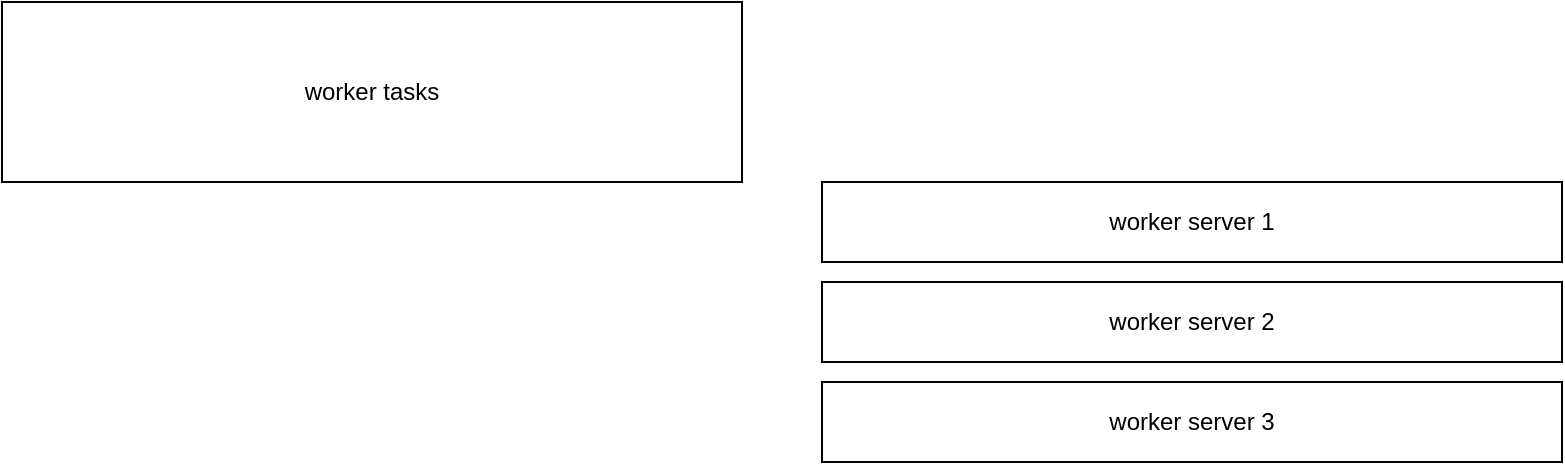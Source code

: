 <mxfile>
    <diagram id="tHThHePHGIlE4SITZzfG" name="Page-1">
        <mxGraphModel dx="1043" dy="437" grid="1" gridSize="10" guides="1" tooltips="1" connect="1" arrows="1" fold="1" page="1" pageScale="1" pageWidth="827" pageHeight="1169" math="0" shadow="0">
            <root>
                <mxCell id="0"/>
                <mxCell id="1" parent="0"/>
                <mxCell id="2" value="worker tasks" style="rounded=0;whiteSpace=wrap;html=1;" parent="1" vertex="1">
                    <mxGeometry x="30" y="50" width="370" height="90" as="geometry"/>
                </mxCell>
                <mxCell id="4" value="worker server 1" style="rounded=0;whiteSpace=wrap;html=1;" parent="1" vertex="1">
                    <mxGeometry x="440" y="140" width="370" height="40" as="geometry"/>
                </mxCell>
                <mxCell id="5" value="worker server 2" style="rounded=0;whiteSpace=wrap;html=1;" parent="1" vertex="1">
                    <mxGeometry x="440" y="190" width="370" height="40" as="geometry"/>
                </mxCell>
                <mxCell id="6" value="worker server 3" style="rounded=0;whiteSpace=wrap;html=1;" parent="1" vertex="1">
                    <mxGeometry x="440" y="240" width="370" height="40" as="geometry"/>
                </mxCell>
            </root>
        </mxGraphModel>
    </diagram>
</mxfile>